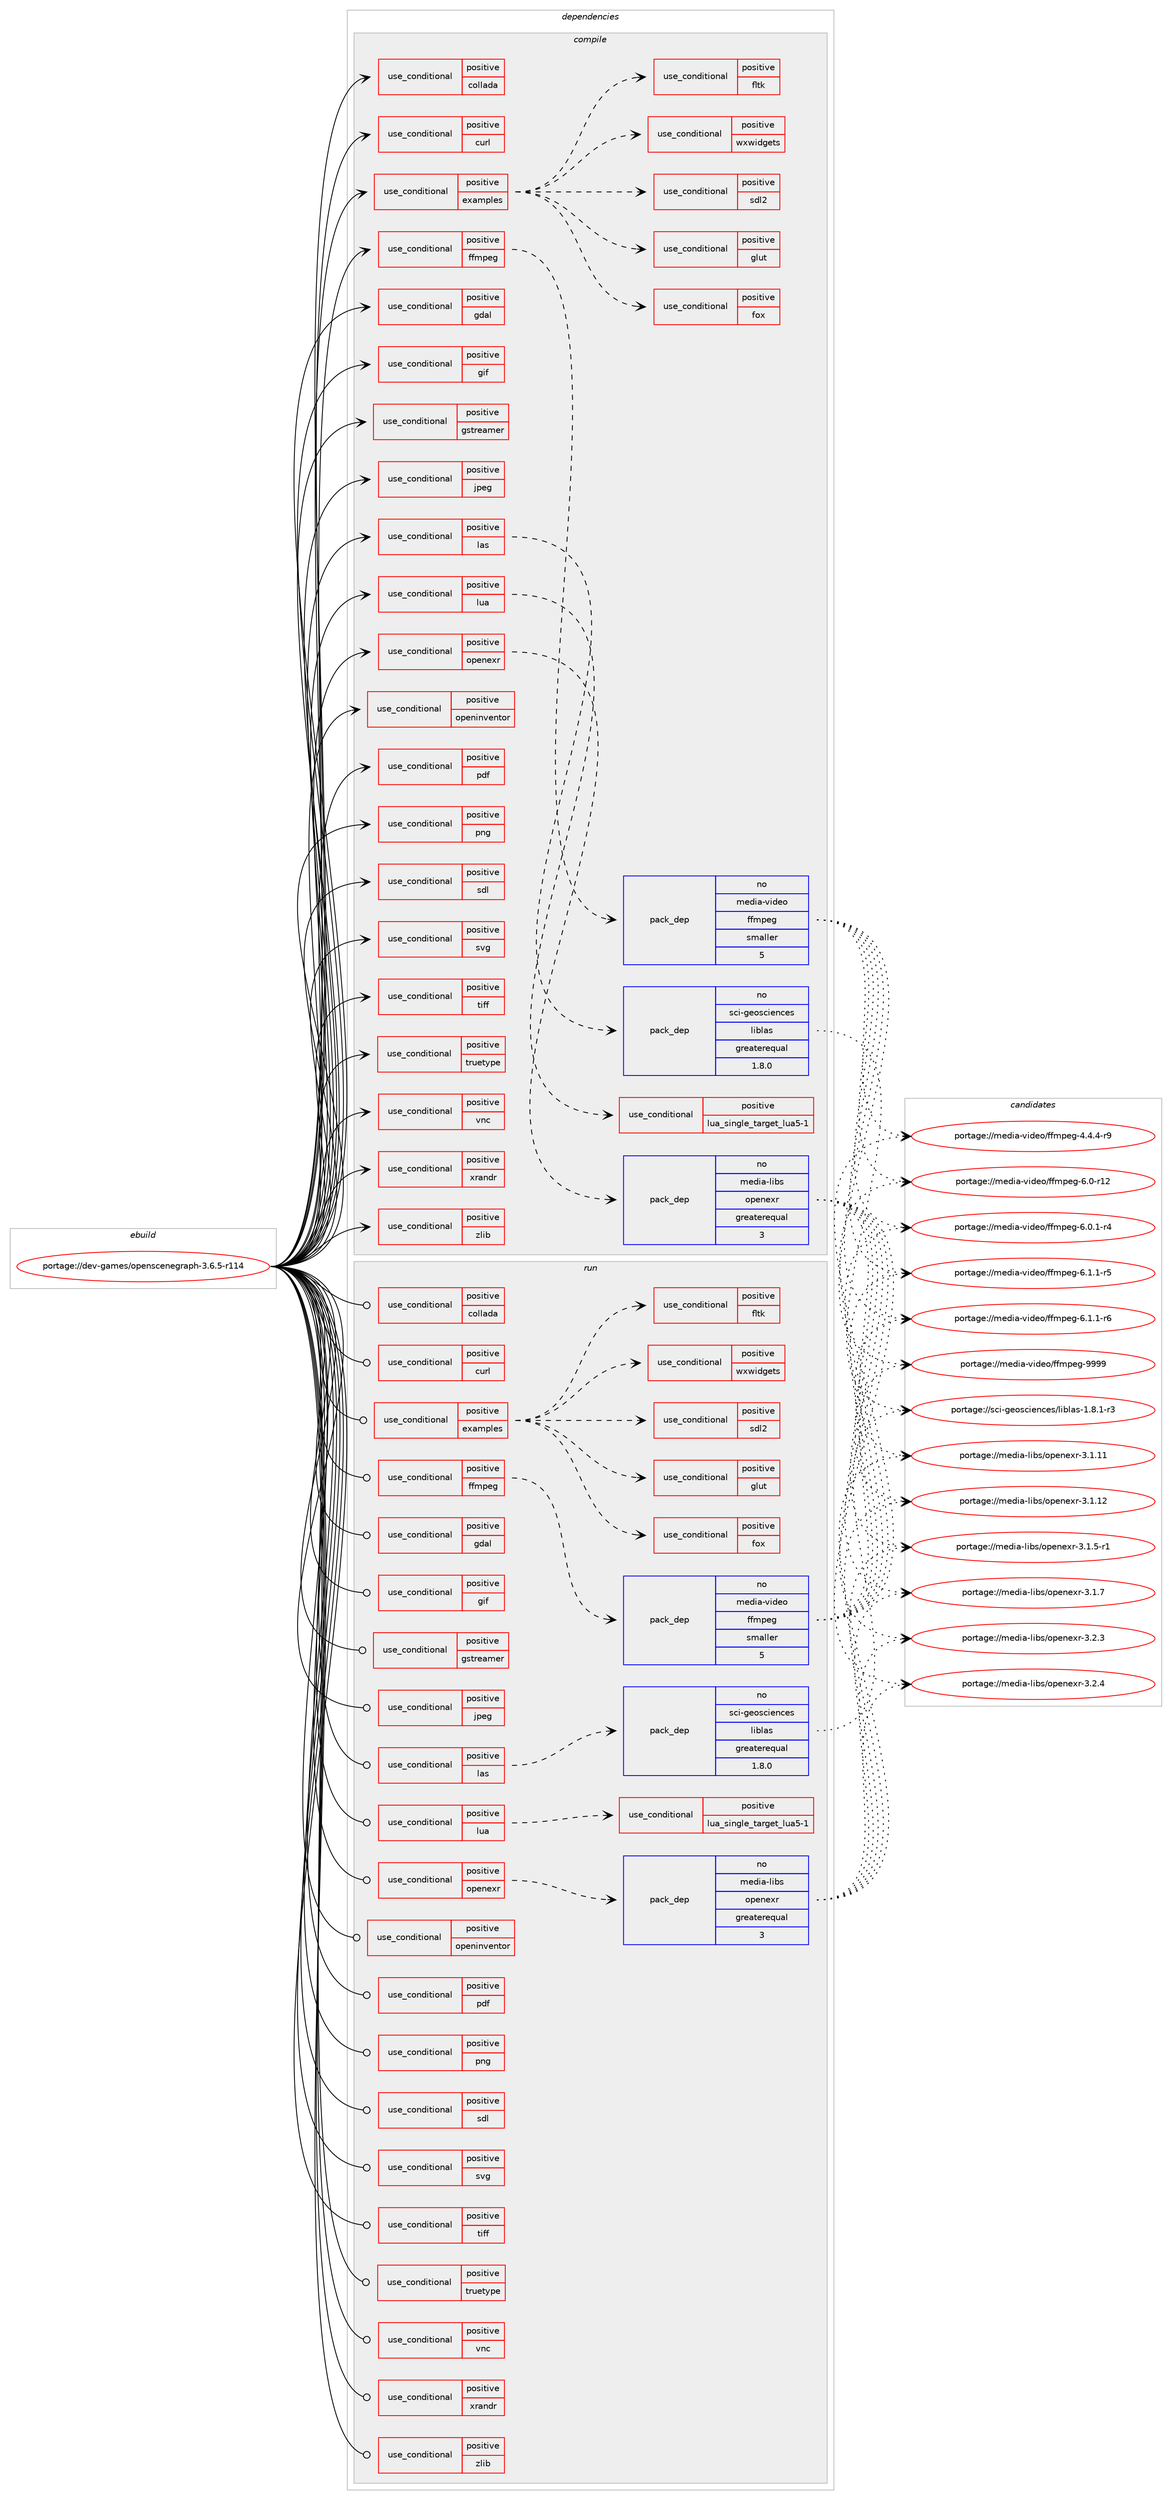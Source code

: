 digraph prolog {

# *************
# Graph options
# *************

newrank=true;
concentrate=true;
compound=true;
graph [rankdir=LR,fontname=Helvetica,fontsize=10,ranksep=1.5];#, ranksep=2.5, nodesep=0.2];
edge  [arrowhead=vee];
node  [fontname=Helvetica,fontsize=10];

# **********
# The ebuild
# **********

subgraph cluster_leftcol {
color=gray;
rank=same;
label=<<i>ebuild</i>>;
id [label="portage://dev-games/openscenegraph-3.6.5-r114", color=red, width=4, href="../dev-games/openscenegraph-3.6.5-r114.svg"];
}

# ****************
# The dependencies
# ****************

subgraph cluster_midcol {
color=gray;
label=<<i>dependencies</i>>;
subgraph cluster_compile {
fillcolor="#eeeeee";
style=filled;
label=<<i>compile</i>>;
subgraph cond19191 {
dependency33877 [label=<<TABLE BORDER="0" CELLBORDER="1" CELLSPACING="0" CELLPADDING="4"><TR><TD ROWSPAN="3" CELLPADDING="10">use_conditional</TD></TR><TR><TD>positive</TD></TR><TR><TD>collada</TD></TR></TABLE>>, shape=none, color=red];
# *** BEGIN UNKNOWN DEPENDENCY TYPE (TODO) ***
# dependency33877 -> package_dependency(portage://dev-games/openscenegraph-3.6.5-r114,install,no,dev-libs,collada-dom,none,[,,],any_same_slot,[])
# *** END UNKNOWN DEPENDENCY TYPE (TODO) ***

}
id:e -> dependency33877:w [weight=20,style="solid",arrowhead="vee"];
subgraph cond19192 {
dependency33878 [label=<<TABLE BORDER="0" CELLBORDER="1" CELLSPACING="0" CELLPADDING="4"><TR><TD ROWSPAN="3" CELLPADDING="10">use_conditional</TD></TR><TR><TD>positive</TD></TR><TR><TD>curl</TD></TR></TABLE>>, shape=none, color=red];
# *** BEGIN UNKNOWN DEPENDENCY TYPE (TODO) ***
# dependency33878 -> package_dependency(portage://dev-games/openscenegraph-3.6.5-r114,install,no,net-misc,curl,none,[,,],[],[])
# *** END UNKNOWN DEPENDENCY TYPE (TODO) ***

}
id:e -> dependency33878:w [weight=20,style="solid",arrowhead="vee"];
subgraph cond19193 {
dependency33879 [label=<<TABLE BORDER="0" CELLBORDER="1" CELLSPACING="0" CELLPADDING="4"><TR><TD ROWSPAN="3" CELLPADDING="10">use_conditional</TD></TR><TR><TD>positive</TD></TR><TR><TD>examples</TD></TR></TABLE>>, shape=none, color=red];
subgraph cond19194 {
dependency33880 [label=<<TABLE BORDER="0" CELLBORDER="1" CELLSPACING="0" CELLPADDING="4"><TR><TD ROWSPAN="3" CELLPADDING="10">use_conditional</TD></TR><TR><TD>positive</TD></TR><TR><TD>fltk</TD></TR></TABLE>>, shape=none, color=red];
# *** BEGIN UNKNOWN DEPENDENCY TYPE (TODO) ***
# dependency33880 -> package_dependency(portage://dev-games/openscenegraph-3.6.5-r114,install,no,x11-libs,fltk,none,[,,],[slot(1)],[use(enable(opengl),none)])
# *** END UNKNOWN DEPENDENCY TYPE (TODO) ***

}
dependency33879:e -> dependency33880:w [weight=20,style="dashed",arrowhead="vee"];
subgraph cond19195 {
dependency33881 [label=<<TABLE BORDER="0" CELLBORDER="1" CELLSPACING="0" CELLPADDING="4"><TR><TD ROWSPAN="3" CELLPADDING="10">use_conditional</TD></TR><TR><TD>positive</TD></TR><TR><TD>fox</TD></TR></TABLE>>, shape=none, color=red];
# *** BEGIN UNKNOWN DEPENDENCY TYPE (TODO) ***
# dependency33881 -> package_dependency(portage://dev-games/openscenegraph-3.6.5-r114,install,no,x11-libs,fox,none,[,,],[slot(1.6)],[use(enable(opengl),none)])
# *** END UNKNOWN DEPENDENCY TYPE (TODO) ***

}
dependency33879:e -> dependency33881:w [weight=20,style="dashed",arrowhead="vee"];
subgraph cond19196 {
dependency33882 [label=<<TABLE BORDER="0" CELLBORDER="1" CELLSPACING="0" CELLPADDING="4"><TR><TD ROWSPAN="3" CELLPADDING="10">use_conditional</TD></TR><TR><TD>positive</TD></TR><TR><TD>glut</TD></TR></TABLE>>, shape=none, color=red];
# *** BEGIN UNKNOWN DEPENDENCY TYPE (TODO) ***
# dependency33882 -> package_dependency(portage://dev-games/openscenegraph-3.6.5-r114,install,no,media-libs,freeglut,none,[,,],[],[])
# *** END UNKNOWN DEPENDENCY TYPE (TODO) ***

}
dependency33879:e -> dependency33882:w [weight=20,style="dashed",arrowhead="vee"];
subgraph cond19197 {
dependency33883 [label=<<TABLE BORDER="0" CELLBORDER="1" CELLSPACING="0" CELLPADDING="4"><TR><TD ROWSPAN="3" CELLPADDING="10">use_conditional</TD></TR><TR><TD>positive</TD></TR><TR><TD>sdl2</TD></TR></TABLE>>, shape=none, color=red];
# *** BEGIN UNKNOWN DEPENDENCY TYPE (TODO) ***
# dependency33883 -> package_dependency(portage://dev-games/openscenegraph-3.6.5-r114,install,no,media-libs,libsdl2,none,[,,],[],[])
# *** END UNKNOWN DEPENDENCY TYPE (TODO) ***

}
dependency33879:e -> dependency33883:w [weight=20,style="dashed",arrowhead="vee"];
subgraph cond19198 {
dependency33884 [label=<<TABLE BORDER="0" CELLBORDER="1" CELLSPACING="0" CELLPADDING="4"><TR><TD ROWSPAN="3" CELLPADDING="10">use_conditional</TD></TR><TR><TD>positive</TD></TR><TR><TD>wxwidgets</TD></TR></TABLE>>, shape=none, color=red];
# *** BEGIN UNKNOWN DEPENDENCY TYPE (TODO) ***
# dependency33884 -> package_dependency(portage://dev-games/openscenegraph-3.6.5-r114,install,no,x11-libs,wxGTK,none,[,,],[slot(3.0-gtk3)],[use(enable(opengl),none),use(enable(X),none)])
# *** END UNKNOWN DEPENDENCY TYPE (TODO) ***

}
dependency33879:e -> dependency33884:w [weight=20,style="dashed",arrowhead="vee"];
}
id:e -> dependency33879:w [weight=20,style="solid",arrowhead="vee"];
subgraph cond19199 {
dependency33885 [label=<<TABLE BORDER="0" CELLBORDER="1" CELLSPACING="0" CELLPADDING="4"><TR><TD ROWSPAN="3" CELLPADDING="10">use_conditional</TD></TR><TR><TD>positive</TD></TR><TR><TD>ffmpeg</TD></TR></TABLE>>, shape=none, color=red];
subgraph pack13763 {
dependency33886 [label=<<TABLE BORDER="0" CELLBORDER="1" CELLSPACING="0" CELLPADDING="4" WIDTH="220"><TR><TD ROWSPAN="6" CELLPADDING="30">pack_dep</TD></TR><TR><TD WIDTH="110">no</TD></TR><TR><TD>media-video</TD></TR><TR><TD>ffmpeg</TD></TR><TR><TD>smaller</TD></TR><TR><TD>5</TD></TR></TABLE>>, shape=none, color=blue];
}
dependency33885:e -> dependency33886:w [weight=20,style="dashed",arrowhead="vee"];
}
id:e -> dependency33885:w [weight=20,style="solid",arrowhead="vee"];
subgraph cond19200 {
dependency33887 [label=<<TABLE BORDER="0" CELLBORDER="1" CELLSPACING="0" CELLPADDING="4"><TR><TD ROWSPAN="3" CELLPADDING="10">use_conditional</TD></TR><TR><TD>positive</TD></TR><TR><TD>gdal</TD></TR></TABLE>>, shape=none, color=red];
# *** BEGIN UNKNOWN DEPENDENCY TYPE (TODO) ***
# dependency33887 -> package_dependency(portage://dev-games/openscenegraph-3.6.5-r114,install,no,sci-libs,gdal,none,[,,],any_same_slot,[])
# *** END UNKNOWN DEPENDENCY TYPE (TODO) ***

}
id:e -> dependency33887:w [weight=20,style="solid",arrowhead="vee"];
subgraph cond19201 {
dependency33888 [label=<<TABLE BORDER="0" CELLBORDER="1" CELLSPACING="0" CELLPADDING="4"><TR><TD ROWSPAN="3" CELLPADDING="10">use_conditional</TD></TR><TR><TD>positive</TD></TR><TR><TD>gif</TD></TR></TABLE>>, shape=none, color=red];
# *** BEGIN UNKNOWN DEPENDENCY TYPE (TODO) ***
# dependency33888 -> package_dependency(portage://dev-games/openscenegraph-3.6.5-r114,install,no,media-libs,giflib,none,[,,],any_same_slot,[])
# *** END UNKNOWN DEPENDENCY TYPE (TODO) ***

}
id:e -> dependency33888:w [weight=20,style="solid",arrowhead="vee"];
subgraph cond19202 {
dependency33889 [label=<<TABLE BORDER="0" CELLBORDER="1" CELLSPACING="0" CELLPADDING="4"><TR><TD ROWSPAN="3" CELLPADDING="10">use_conditional</TD></TR><TR><TD>positive</TD></TR><TR><TD>gstreamer</TD></TR></TABLE>>, shape=none, color=red];
# *** BEGIN UNKNOWN DEPENDENCY TYPE (TODO) ***
# dependency33889 -> package_dependency(portage://dev-games/openscenegraph-3.6.5-r114,install,no,media-libs,gstreamer,none,[,,],[slot(1.0)],[])
# *** END UNKNOWN DEPENDENCY TYPE (TODO) ***

# *** BEGIN UNKNOWN DEPENDENCY TYPE (TODO) ***
# dependency33889 -> package_dependency(portage://dev-games/openscenegraph-3.6.5-r114,install,no,media-libs,gst-plugins-base,none,[,,],[slot(1.0)],[])
# *** END UNKNOWN DEPENDENCY TYPE (TODO) ***

}
id:e -> dependency33889:w [weight=20,style="solid",arrowhead="vee"];
subgraph cond19203 {
dependency33890 [label=<<TABLE BORDER="0" CELLBORDER="1" CELLSPACING="0" CELLPADDING="4"><TR><TD ROWSPAN="3" CELLPADDING="10">use_conditional</TD></TR><TR><TD>positive</TD></TR><TR><TD>jpeg</TD></TR></TABLE>>, shape=none, color=red];
# *** BEGIN UNKNOWN DEPENDENCY TYPE (TODO) ***
# dependency33890 -> package_dependency(portage://dev-games/openscenegraph-3.6.5-r114,install,no,media-libs,libjpeg-turbo,none,[,,],any_same_slot,[])
# *** END UNKNOWN DEPENDENCY TYPE (TODO) ***

}
id:e -> dependency33890:w [weight=20,style="solid",arrowhead="vee"];
subgraph cond19204 {
dependency33891 [label=<<TABLE BORDER="0" CELLBORDER="1" CELLSPACING="0" CELLPADDING="4"><TR><TD ROWSPAN="3" CELLPADDING="10">use_conditional</TD></TR><TR><TD>positive</TD></TR><TR><TD>las</TD></TR></TABLE>>, shape=none, color=red];
subgraph pack13764 {
dependency33892 [label=<<TABLE BORDER="0" CELLBORDER="1" CELLSPACING="0" CELLPADDING="4" WIDTH="220"><TR><TD ROWSPAN="6" CELLPADDING="30">pack_dep</TD></TR><TR><TD WIDTH="110">no</TD></TR><TR><TD>sci-geosciences</TD></TR><TR><TD>liblas</TD></TR><TR><TD>greaterequal</TD></TR><TR><TD>1.8.0</TD></TR></TABLE>>, shape=none, color=blue];
}
dependency33891:e -> dependency33892:w [weight=20,style="dashed",arrowhead="vee"];
}
id:e -> dependency33891:w [weight=20,style="solid",arrowhead="vee"];
subgraph cond19205 {
dependency33893 [label=<<TABLE BORDER="0" CELLBORDER="1" CELLSPACING="0" CELLPADDING="4"><TR><TD ROWSPAN="3" CELLPADDING="10">use_conditional</TD></TR><TR><TD>positive</TD></TR><TR><TD>lua</TD></TR></TABLE>>, shape=none, color=red];
subgraph cond19206 {
dependency33894 [label=<<TABLE BORDER="0" CELLBORDER="1" CELLSPACING="0" CELLPADDING="4"><TR><TD ROWSPAN="3" CELLPADDING="10">use_conditional</TD></TR><TR><TD>positive</TD></TR><TR><TD>lua_single_target_lua5-1</TD></TR></TABLE>>, shape=none, color=red];
# *** BEGIN UNKNOWN DEPENDENCY TYPE (TODO) ***
# dependency33894 -> package_dependency(portage://dev-games/openscenegraph-3.6.5-r114,install,no,dev-lang,lua,none,[,,],[slot(5.1)],[])
# *** END UNKNOWN DEPENDENCY TYPE (TODO) ***

}
dependency33893:e -> dependency33894:w [weight=20,style="dashed",arrowhead="vee"];
}
id:e -> dependency33893:w [weight=20,style="solid",arrowhead="vee"];
subgraph cond19207 {
dependency33895 [label=<<TABLE BORDER="0" CELLBORDER="1" CELLSPACING="0" CELLPADDING="4"><TR><TD ROWSPAN="3" CELLPADDING="10">use_conditional</TD></TR><TR><TD>positive</TD></TR><TR><TD>openexr</TD></TR></TABLE>>, shape=none, color=red];
# *** BEGIN UNKNOWN DEPENDENCY TYPE (TODO) ***
# dependency33895 -> package_dependency(portage://dev-games/openscenegraph-3.6.5-r114,install,no,dev-libs,imath,none,[,,],any_same_slot,[])
# *** END UNKNOWN DEPENDENCY TYPE (TODO) ***

subgraph pack13765 {
dependency33896 [label=<<TABLE BORDER="0" CELLBORDER="1" CELLSPACING="0" CELLPADDING="4" WIDTH="220"><TR><TD ROWSPAN="6" CELLPADDING="30">pack_dep</TD></TR><TR><TD WIDTH="110">no</TD></TR><TR><TD>media-libs</TD></TR><TR><TD>openexr</TD></TR><TR><TD>greaterequal</TD></TR><TR><TD>3</TD></TR></TABLE>>, shape=none, color=blue];
}
dependency33895:e -> dependency33896:w [weight=20,style="dashed",arrowhead="vee"];
}
id:e -> dependency33895:w [weight=20,style="solid",arrowhead="vee"];
subgraph cond19208 {
dependency33897 [label=<<TABLE BORDER="0" CELLBORDER="1" CELLSPACING="0" CELLPADDING="4"><TR><TD ROWSPAN="3" CELLPADDING="10">use_conditional</TD></TR><TR><TD>positive</TD></TR><TR><TD>openinventor</TD></TR></TABLE>>, shape=none, color=red];
# *** BEGIN UNKNOWN DEPENDENCY TYPE (TODO) ***
# dependency33897 -> package_dependency(portage://dev-games/openscenegraph-3.6.5-r114,install,no,media-libs,coin,none,[,,],[],[])
# *** END UNKNOWN DEPENDENCY TYPE (TODO) ***

}
id:e -> dependency33897:w [weight=20,style="solid",arrowhead="vee"];
subgraph cond19209 {
dependency33898 [label=<<TABLE BORDER="0" CELLBORDER="1" CELLSPACING="0" CELLPADDING="4"><TR><TD ROWSPAN="3" CELLPADDING="10">use_conditional</TD></TR><TR><TD>positive</TD></TR><TR><TD>pdf</TD></TR></TABLE>>, shape=none, color=red];
# *** BEGIN UNKNOWN DEPENDENCY TYPE (TODO) ***
# dependency33898 -> package_dependency(portage://dev-games/openscenegraph-3.6.5-r114,install,no,app-text,poppler,none,[,,],[],[use(enable(cairo),none)])
# *** END UNKNOWN DEPENDENCY TYPE (TODO) ***

}
id:e -> dependency33898:w [weight=20,style="solid",arrowhead="vee"];
subgraph cond19210 {
dependency33899 [label=<<TABLE BORDER="0" CELLBORDER="1" CELLSPACING="0" CELLPADDING="4"><TR><TD ROWSPAN="3" CELLPADDING="10">use_conditional</TD></TR><TR><TD>positive</TD></TR><TR><TD>png</TD></TR></TABLE>>, shape=none, color=red];
# *** BEGIN UNKNOWN DEPENDENCY TYPE (TODO) ***
# dependency33899 -> package_dependency(portage://dev-games/openscenegraph-3.6.5-r114,install,no,media-libs,libpng,none,[,,],[slot(0),equal],[])
# *** END UNKNOWN DEPENDENCY TYPE (TODO) ***

}
id:e -> dependency33899:w [weight=20,style="solid",arrowhead="vee"];
subgraph cond19211 {
dependency33900 [label=<<TABLE BORDER="0" CELLBORDER="1" CELLSPACING="0" CELLPADDING="4"><TR><TD ROWSPAN="3" CELLPADDING="10">use_conditional</TD></TR><TR><TD>positive</TD></TR><TR><TD>sdl</TD></TR></TABLE>>, shape=none, color=red];
# *** BEGIN UNKNOWN DEPENDENCY TYPE (TODO) ***
# dependency33900 -> package_dependency(portage://dev-games/openscenegraph-3.6.5-r114,install,no,media-libs,libsdl,none,[,,],[],[])
# *** END UNKNOWN DEPENDENCY TYPE (TODO) ***

}
id:e -> dependency33900:w [weight=20,style="solid",arrowhead="vee"];
subgraph cond19212 {
dependency33901 [label=<<TABLE BORDER="0" CELLBORDER="1" CELLSPACING="0" CELLPADDING="4"><TR><TD ROWSPAN="3" CELLPADDING="10">use_conditional</TD></TR><TR><TD>positive</TD></TR><TR><TD>svg</TD></TR></TABLE>>, shape=none, color=red];
# *** BEGIN UNKNOWN DEPENDENCY TYPE (TODO) ***
# dependency33901 -> package_dependency(portage://dev-games/openscenegraph-3.6.5-r114,install,no,gnome-base,librsvg,none,[,,],[],[])
# *** END UNKNOWN DEPENDENCY TYPE (TODO) ***

# *** BEGIN UNKNOWN DEPENDENCY TYPE (TODO) ***
# dependency33901 -> package_dependency(portage://dev-games/openscenegraph-3.6.5-r114,install,no,x11-libs,cairo,none,[,,],[],[])
# *** END UNKNOWN DEPENDENCY TYPE (TODO) ***

}
id:e -> dependency33901:w [weight=20,style="solid",arrowhead="vee"];
subgraph cond19213 {
dependency33902 [label=<<TABLE BORDER="0" CELLBORDER="1" CELLSPACING="0" CELLPADDING="4"><TR><TD ROWSPAN="3" CELLPADDING="10">use_conditional</TD></TR><TR><TD>positive</TD></TR><TR><TD>tiff</TD></TR></TABLE>>, shape=none, color=red];
# *** BEGIN UNKNOWN DEPENDENCY TYPE (TODO) ***
# dependency33902 -> package_dependency(portage://dev-games/openscenegraph-3.6.5-r114,install,no,media-libs,tiff,none,[,,],any_same_slot,[])
# *** END UNKNOWN DEPENDENCY TYPE (TODO) ***

}
id:e -> dependency33902:w [weight=20,style="solid",arrowhead="vee"];
subgraph cond19214 {
dependency33903 [label=<<TABLE BORDER="0" CELLBORDER="1" CELLSPACING="0" CELLPADDING="4"><TR><TD ROWSPAN="3" CELLPADDING="10">use_conditional</TD></TR><TR><TD>positive</TD></TR><TR><TD>truetype</TD></TR></TABLE>>, shape=none, color=red];
# *** BEGIN UNKNOWN DEPENDENCY TYPE (TODO) ***
# dependency33903 -> package_dependency(portage://dev-games/openscenegraph-3.6.5-r114,install,no,media-libs,freetype,none,[,,],[slot(2)],[])
# *** END UNKNOWN DEPENDENCY TYPE (TODO) ***

}
id:e -> dependency33903:w [weight=20,style="solid",arrowhead="vee"];
subgraph cond19215 {
dependency33904 [label=<<TABLE BORDER="0" CELLBORDER="1" CELLSPACING="0" CELLPADDING="4"><TR><TD ROWSPAN="3" CELLPADDING="10">use_conditional</TD></TR><TR><TD>positive</TD></TR><TR><TD>vnc</TD></TR></TABLE>>, shape=none, color=red];
# *** BEGIN UNKNOWN DEPENDENCY TYPE (TODO) ***
# dependency33904 -> package_dependency(portage://dev-games/openscenegraph-3.6.5-r114,install,no,net-libs,libvncserver,none,[,,],[],[])
# *** END UNKNOWN DEPENDENCY TYPE (TODO) ***

}
id:e -> dependency33904:w [weight=20,style="solid",arrowhead="vee"];
subgraph cond19216 {
dependency33905 [label=<<TABLE BORDER="0" CELLBORDER="1" CELLSPACING="0" CELLPADDING="4"><TR><TD ROWSPAN="3" CELLPADDING="10">use_conditional</TD></TR><TR><TD>positive</TD></TR><TR><TD>xrandr</TD></TR></TABLE>>, shape=none, color=red];
# *** BEGIN UNKNOWN DEPENDENCY TYPE (TODO) ***
# dependency33905 -> package_dependency(portage://dev-games/openscenegraph-3.6.5-r114,install,no,x11-libs,libXrandr,none,[,,],[],[])
# *** END UNKNOWN DEPENDENCY TYPE (TODO) ***

}
id:e -> dependency33905:w [weight=20,style="solid",arrowhead="vee"];
subgraph cond19217 {
dependency33906 [label=<<TABLE BORDER="0" CELLBORDER="1" CELLSPACING="0" CELLPADDING="4"><TR><TD ROWSPAN="3" CELLPADDING="10">use_conditional</TD></TR><TR><TD>positive</TD></TR><TR><TD>zlib</TD></TR></TABLE>>, shape=none, color=red];
# *** BEGIN UNKNOWN DEPENDENCY TYPE (TODO) ***
# dependency33906 -> package_dependency(portage://dev-games/openscenegraph-3.6.5-r114,install,no,sys-libs,zlib,none,[,,],[],[])
# *** END UNKNOWN DEPENDENCY TYPE (TODO) ***

}
id:e -> dependency33906:w [weight=20,style="solid",arrowhead="vee"];
# *** BEGIN UNKNOWN DEPENDENCY TYPE (TODO) ***
# id -> package_dependency(portage://dev-games/openscenegraph-3.6.5-r114,install,no,dev-libs,boost,none,[,,],[],[])
# *** END UNKNOWN DEPENDENCY TYPE (TODO) ***

# *** BEGIN UNKNOWN DEPENDENCY TYPE (TODO) ***
# id -> package_dependency(portage://dev-games/openscenegraph-3.6.5-r114,install,no,media-libs,mesa,none,[,,],[],[use(optenable(egl),positive)])
# *** END UNKNOWN DEPENDENCY TYPE (TODO) ***

# *** BEGIN UNKNOWN DEPENDENCY TYPE (TODO) ***
# id -> package_dependency(portage://dev-games/openscenegraph-3.6.5-r114,install,no,virtual,glu,none,[,,],[],[])
# *** END UNKNOWN DEPENDENCY TYPE (TODO) ***

# *** BEGIN UNKNOWN DEPENDENCY TYPE (TODO) ***
# id -> package_dependency(portage://dev-games/openscenegraph-3.6.5-r114,install,no,virtual,opengl,none,[,,],[],[])
# *** END UNKNOWN DEPENDENCY TYPE (TODO) ***

# *** BEGIN UNKNOWN DEPENDENCY TYPE (TODO) ***
# id -> package_dependency(portage://dev-games/openscenegraph-3.6.5-r114,install,no,x11-base,xorg-proto,none,[,,],[],[])
# *** END UNKNOWN DEPENDENCY TYPE (TODO) ***

# *** BEGIN UNKNOWN DEPENDENCY TYPE (TODO) ***
# id -> package_dependency(portage://dev-games/openscenegraph-3.6.5-r114,install,no,x11-libs,libSM,none,[,,],[],[])
# *** END UNKNOWN DEPENDENCY TYPE (TODO) ***

# *** BEGIN UNKNOWN DEPENDENCY TYPE (TODO) ***
# id -> package_dependency(portage://dev-games/openscenegraph-3.6.5-r114,install,no,x11-libs,libXext,none,[,,],[],[])
# *** END UNKNOWN DEPENDENCY TYPE (TODO) ***

}
subgraph cluster_compileandrun {
fillcolor="#eeeeee";
style=filled;
label=<<i>compile and run</i>>;
}
subgraph cluster_run {
fillcolor="#eeeeee";
style=filled;
label=<<i>run</i>>;
subgraph cond19218 {
dependency33907 [label=<<TABLE BORDER="0" CELLBORDER="1" CELLSPACING="0" CELLPADDING="4"><TR><TD ROWSPAN="3" CELLPADDING="10">use_conditional</TD></TR><TR><TD>positive</TD></TR><TR><TD>collada</TD></TR></TABLE>>, shape=none, color=red];
# *** BEGIN UNKNOWN DEPENDENCY TYPE (TODO) ***
# dependency33907 -> package_dependency(portage://dev-games/openscenegraph-3.6.5-r114,run,no,dev-libs,collada-dom,none,[,,],any_same_slot,[])
# *** END UNKNOWN DEPENDENCY TYPE (TODO) ***

}
id:e -> dependency33907:w [weight=20,style="solid",arrowhead="odot"];
subgraph cond19219 {
dependency33908 [label=<<TABLE BORDER="0" CELLBORDER="1" CELLSPACING="0" CELLPADDING="4"><TR><TD ROWSPAN="3" CELLPADDING="10">use_conditional</TD></TR><TR><TD>positive</TD></TR><TR><TD>curl</TD></TR></TABLE>>, shape=none, color=red];
# *** BEGIN UNKNOWN DEPENDENCY TYPE (TODO) ***
# dependency33908 -> package_dependency(portage://dev-games/openscenegraph-3.6.5-r114,run,no,net-misc,curl,none,[,,],[],[])
# *** END UNKNOWN DEPENDENCY TYPE (TODO) ***

}
id:e -> dependency33908:w [weight=20,style="solid",arrowhead="odot"];
subgraph cond19220 {
dependency33909 [label=<<TABLE BORDER="0" CELLBORDER="1" CELLSPACING="0" CELLPADDING="4"><TR><TD ROWSPAN="3" CELLPADDING="10">use_conditional</TD></TR><TR><TD>positive</TD></TR><TR><TD>examples</TD></TR></TABLE>>, shape=none, color=red];
subgraph cond19221 {
dependency33910 [label=<<TABLE BORDER="0" CELLBORDER="1" CELLSPACING="0" CELLPADDING="4"><TR><TD ROWSPAN="3" CELLPADDING="10">use_conditional</TD></TR><TR><TD>positive</TD></TR><TR><TD>fltk</TD></TR></TABLE>>, shape=none, color=red];
# *** BEGIN UNKNOWN DEPENDENCY TYPE (TODO) ***
# dependency33910 -> package_dependency(portage://dev-games/openscenegraph-3.6.5-r114,run,no,x11-libs,fltk,none,[,,],[slot(1)],[use(enable(opengl),none)])
# *** END UNKNOWN DEPENDENCY TYPE (TODO) ***

}
dependency33909:e -> dependency33910:w [weight=20,style="dashed",arrowhead="vee"];
subgraph cond19222 {
dependency33911 [label=<<TABLE BORDER="0" CELLBORDER="1" CELLSPACING="0" CELLPADDING="4"><TR><TD ROWSPAN="3" CELLPADDING="10">use_conditional</TD></TR><TR><TD>positive</TD></TR><TR><TD>fox</TD></TR></TABLE>>, shape=none, color=red];
# *** BEGIN UNKNOWN DEPENDENCY TYPE (TODO) ***
# dependency33911 -> package_dependency(portage://dev-games/openscenegraph-3.6.5-r114,run,no,x11-libs,fox,none,[,,],[slot(1.6)],[use(enable(opengl),none)])
# *** END UNKNOWN DEPENDENCY TYPE (TODO) ***

}
dependency33909:e -> dependency33911:w [weight=20,style="dashed",arrowhead="vee"];
subgraph cond19223 {
dependency33912 [label=<<TABLE BORDER="0" CELLBORDER="1" CELLSPACING="0" CELLPADDING="4"><TR><TD ROWSPAN="3" CELLPADDING="10">use_conditional</TD></TR><TR><TD>positive</TD></TR><TR><TD>glut</TD></TR></TABLE>>, shape=none, color=red];
# *** BEGIN UNKNOWN DEPENDENCY TYPE (TODO) ***
# dependency33912 -> package_dependency(portage://dev-games/openscenegraph-3.6.5-r114,run,no,media-libs,freeglut,none,[,,],[],[])
# *** END UNKNOWN DEPENDENCY TYPE (TODO) ***

}
dependency33909:e -> dependency33912:w [weight=20,style="dashed",arrowhead="vee"];
subgraph cond19224 {
dependency33913 [label=<<TABLE BORDER="0" CELLBORDER="1" CELLSPACING="0" CELLPADDING="4"><TR><TD ROWSPAN="3" CELLPADDING="10">use_conditional</TD></TR><TR><TD>positive</TD></TR><TR><TD>sdl2</TD></TR></TABLE>>, shape=none, color=red];
# *** BEGIN UNKNOWN DEPENDENCY TYPE (TODO) ***
# dependency33913 -> package_dependency(portage://dev-games/openscenegraph-3.6.5-r114,run,no,media-libs,libsdl2,none,[,,],[],[])
# *** END UNKNOWN DEPENDENCY TYPE (TODO) ***

}
dependency33909:e -> dependency33913:w [weight=20,style="dashed",arrowhead="vee"];
subgraph cond19225 {
dependency33914 [label=<<TABLE BORDER="0" CELLBORDER="1" CELLSPACING="0" CELLPADDING="4"><TR><TD ROWSPAN="3" CELLPADDING="10">use_conditional</TD></TR><TR><TD>positive</TD></TR><TR><TD>wxwidgets</TD></TR></TABLE>>, shape=none, color=red];
# *** BEGIN UNKNOWN DEPENDENCY TYPE (TODO) ***
# dependency33914 -> package_dependency(portage://dev-games/openscenegraph-3.6.5-r114,run,no,x11-libs,wxGTK,none,[,,],[slot(3.0-gtk3)],[use(enable(opengl),none),use(enable(X),none)])
# *** END UNKNOWN DEPENDENCY TYPE (TODO) ***

}
dependency33909:e -> dependency33914:w [weight=20,style="dashed",arrowhead="vee"];
}
id:e -> dependency33909:w [weight=20,style="solid",arrowhead="odot"];
subgraph cond19226 {
dependency33915 [label=<<TABLE BORDER="0" CELLBORDER="1" CELLSPACING="0" CELLPADDING="4"><TR><TD ROWSPAN="3" CELLPADDING="10">use_conditional</TD></TR><TR><TD>positive</TD></TR><TR><TD>ffmpeg</TD></TR></TABLE>>, shape=none, color=red];
subgraph pack13766 {
dependency33916 [label=<<TABLE BORDER="0" CELLBORDER="1" CELLSPACING="0" CELLPADDING="4" WIDTH="220"><TR><TD ROWSPAN="6" CELLPADDING="30">pack_dep</TD></TR><TR><TD WIDTH="110">no</TD></TR><TR><TD>media-video</TD></TR><TR><TD>ffmpeg</TD></TR><TR><TD>smaller</TD></TR><TR><TD>5</TD></TR></TABLE>>, shape=none, color=blue];
}
dependency33915:e -> dependency33916:w [weight=20,style="dashed",arrowhead="vee"];
}
id:e -> dependency33915:w [weight=20,style="solid",arrowhead="odot"];
subgraph cond19227 {
dependency33917 [label=<<TABLE BORDER="0" CELLBORDER="1" CELLSPACING="0" CELLPADDING="4"><TR><TD ROWSPAN="3" CELLPADDING="10">use_conditional</TD></TR><TR><TD>positive</TD></TR><TR><TD>gdal</TD></TR></TABLE>>, shape=none, color=red];
# *** BEGIN UNKNOWN DEPENDENCY TYPE (TODO) ***
# dependency33917 -> package_dependency(portage://dev-games/openscenegraph-3.6.5-r114,run,no,sci-libs,gdal,none,[,,],any_same_slot,[])
# *** END UNKNOWN DEPENDENCY TYPE (TODO) ***

}
id:e -> dependency33917:w [weight=20,style="solid",arrowhead="odot"];
subgraph cond19228 {
dependency33918 [label=<<TABLE BORDER="0" CELLBORDER="1" CELLSPACING="0" CELLPADDING="4"><TR><TD ROWSPAN="3" CELLPADDING="10">use_conditional</TD></TR><TR><TD>positive</TD></TR><TR><TD>gif</TD></TR></TABLE>>, shape=none, color=red];
# *** BEGIN UNKNOWN DEPENDENCY TYPE (TODO) ***
# dependency33918 -> package_dependency(portage://dev-games/openscenegraph-3.6.5-r114,run,no,media-libs,giflib,none,[,,],any_same_slot,[])
# *** END UNKNOWN DEPENDENCY TYPE (TODO) ***

}
id:e -> dependency33918:w [weight=20,style="solid",arrowhead="odot"];
subgraph cond19229 {
dependency33919 [label=<<TABLE BORDER="0" CELLBORDER="1" CELLSPACING="0" CELLPADDING="4"><TR><TD ROWSPAN="3" CELLPADDING="10">use_conditional</TD></TR><TR><TD>positive</TD></TR><TR><TD>gstreamer</TD></TR></TABLE>>, shape=none, color=red];
# *** BEGIN UNKNOWN DEPENDENCY TYPE (TODO) ***
# dependency33919 -> package_dependency(portage://dev-games/openscenegraph-3.6.5-r114,run,no,media-libs,gstreamer,none,[,,],[slot(1.0)],[])
# *** END UNKNOWN DEPENDENCY TYPE (TODO) ***

# *** BEGIN UNKNOWN DEPENDENCY TYPE (TODO) ***
# dependency33919 -> package_dependency(portage://dev-games/openscenegraph-3.6.5-r114,run,no,media-libs,gst-plugins-base,none,[,,],[slot(1.0)],[])
# *** END UNKNOWN DEPENDENCY TYPE (TODO) ***

}
id:e -> dependency33919:w [weight=20,style="solid",arrowhead="odot"];
subgraph cond19230 {
dependency33920 [label=<<TABLE BORDER="0" CELLBORDER="1" CELLSPACING="0" CELLPADDING="4"><TR><TD ROWSPAN="3" CELLPADDING="10">use_conditional</TD></TR><TR><TD>positive</TD></TR><TR><TD>jpeg</TD></TR></TABLE>>, shape=none, color=red];
# *** BEGIN UNKNOWN DEPENDENCY TYPE (TODO) ***
# dependency33920 -> package_dependency(portage://dev-games/openscenegraph-3.6.5-r114,run,no,media-libs,libjpeg-turbo,none,[,,],any_same_slot,[])
# *** END UNKNOWN DEPENDENCY TYPE (TODO) ***

}
id:e -> dependency33920:w [weight=20,style="solid",arrowhead="odot"];
subgraph cond19231 {
dependency33921 [label=<<TABLE BORDER="0" CELLBORDER="1" CELLSPACING="0" CELLPADDING="4"><TR><TD ROWSPAN="3" CELLPADDING="10">use_conditional</TD></TR><TR><TD>positive</TD></TR><TR><TD>las</TD></TR></TABLE>>, shape=none, color=red];
subgraph pack13767 {
dependency33922 [label=<<TABLE BORDER="0" CELLBORDER="1" CELLSPACING="0" CELLPADDING="4" WIDTH="220"><TR><TD ROWSPAN="6" CELLPADDING="30">pack_dep</TD></TR><TR><TD WIDTH="110">no</TD></TR><TR><TD>sci-geosciences</TD></TR><TR><TD>liblas</TD></TR><TR><TD>greaterequal</TD></TR><TR><TD>1.8.0</TD></TR></TABLE>>, shape=none, color=blue];
}
dependency33921:e -> dependency33922:w [weight=20,style="dashed",arrowhead="vee"];
}
id:e -> dependency33921:w [weight=20,style="solid",arrowhead="odot"];
subgraph cond19232 {
dependency33923 [label=<<TABLE BORDER="0" CELLBORDER="1" CELLSPACING="0" CELLPADDING="4"><TR><TD ROWSPAN="3" CELLPADDING="10">use_conditional</TD></TR><TR><TD>positive</TD></TR><TR><TD>lua</TD></TR></TABLE>>, shape=none, color=red];
subgraph cond19233 {
dependency33924 [label=<<TABLE BORDER="0" CELLBORDER="1" CELLSPACING="0" CELLPADDING="4"><TR><TD ROWSPAN="3" CELLPADDING="10">use_conditional</TD></TR><TR><TD>positive</TD></TR><TR><TD>lua_single_target_lua5-1</TD></TR></TABLE>>, shape=none, color=red];
# *** BEGIN UNKNOWN DEPENDENCY TYPE (TODO) ***
# dependency33924 -> package_dependency(portage://dev-games/openscenegraph-3.6.5-r114,run,no,dev-lang,lua,none,[,,],[slot(5.1)],[])
# *** END UNKNOWN DEPENDENCY TYPE (TODO) ***

}
dependency33923:e -> dependency33924:w [weight=20,style="dashed",arrowhead="vee"];
}
id:e -> dependency33923:w [weight=20,style="solid",arrowhead="odot"];
subgraph cond19234 {
dependency33925 [label=<<TABLE BORDER="0" CELLBORDER="1" CELLSPACING="0" CELLPADDING="4"><TR><TD ROWSPAN="3" CELLPADDING="10">use_conditional</TD></TR><TR><TD>positive</TD></TR><TR><TD>openexr</TD></TR></TABLE>>, shape=none, color=red];
# *** BEGIN UNKNOWN DEPENDENCY TYPE (TODO) ***
# dependency33925 -> package_dependency(portage://dev-games/openscenegraph-3.6.5-r114,run,no,dev-libs,imath,none,[,,],any_same_slot,[])
# *** END UNKNOWN DEPENDENCY TYPE (TODO) ***

subgraph pack13768 {
dependency33926 [label=<<TABLE BORDER="0" CELLBORDER="1" CELLSPACING="0" CELLPADDING="4" WIDTH="220"><TR><TD ROWSPAN="6" CELLPADDING="30">pack_dep</TD></TR><TR><TD WIDTH="110">no</TD></TR><TR><TD>media-libs</TD></TR><TR><TD>openexr</TD></TR><TR><TD>greaterequal</TD></TR><TR><TD>3</TD></TR></TABLE>>, shape=none, color=blue];
}
dependency33925:e -> dependency33926:w [weight=20,style="dashed",arrowhead="vee"];
}
id:e -> dependency33925:w [weight=20,style="solid",arrowhead="odot"];
subgraph cond19235 {
dependency33927 [label=<<TABLE BORDER="0" CELLBORDER="1" CELLSPACING="0" CELLPADDING="4"><TR><TD ROWSPAN="3" CELLPADDING="10">use_conditional</TD></TR><TR><TD>positive</TD></TR><TR><TD>openinventor</TD></TR></TABLE>>, shape=none, color=red];
# *** BEGIN UNKNOWN DEPENDENCY TYPE (TODO) ***
# dependency33927 -> package_dependency(portage://dev-games/openscenegraph-3.6.5-r114,run,no,media-libs,coin,none,[,,],[],[])
# *** END UNKNOWN DEPENDENCY TYPE (TODO) ***

}
id:e -> dependency33927:w [weight=20,style="solid",arrowhead="odot"];
subgraph cond19236 {
dependency33928 [label=<<TABLE BORDER="0" CELLBORDER="1" CELLSPACING="0" CELLPADDING="4"><TR><TD ROWSPAN="3" CELLPADDING="10">use_conditional</TD></TR><TR><TD>positive</TD></TR><TR><TD>pdf</TD></TR></TABLE>>, shape=none, color=red];
# *** BEGIN UNKNOWN DEPENDENCY TYPE (TODO) ***
# dependency33928 -> package_dependency(portage://dev-games/openscenegraph-3.6.5-r114,run,no,app-text,poppler,none,[,,],[],[use(enable(cairo),none)])
# *** END UNKNOWN DEPENDENCY TYPE (TODO) ***

}
id:e -> dependency33928:w [weight=20,style="solid",arrowhead="odot"];
subgraph cond19237 {
dependency33929 [label=<<TABLE BORDER="0" CELLBORDER="1" CELLSPACING="0" CELLPADDING="4"><TR><TD ROWSPAN="3" CELLPADDING="10">use_conditional</TD></TR><TR><TD>positive</TD></TR><TR><TD>png</TD></TR></TABLE>>, shape=none, color=red];
# *** BEGIN UNKNOWN DEPENDENCY TYPE (TODO) ***
# dependency33929 -> package_dependency(portage://dev-games/openscenegraph-3.6.5-r114,run,no,media-libs,libpng,none,[,,],[slot(0),equal],[])
# *** END UNKNOWN DEPENDENCY TYPE (TODO) ***

}
id:e -> dependency33929:w [weight=20,style="solid",arrowhead="odot"];
subgraph cond19238 {
dependency33930 [label=<<TABLE BORDER="0" CELLBORDER="1" CELLSPACING="0" CELLPADDING="4"><TR><TD ROWSPAN="3" CELLPADDING="10">use_conditional</TD></TR><TR><TD>positive</TD></TR><TR><TD>sdl</TD></TR></TABLE>>, shape=none, color=red];
# *** BEGIN UNKNOWN DEPENDENCY TYPE (TODO) ***
# dependency33930 -> package_dependency(portage://dev-games/openscenegraph-3.6.5-r114,run,no,media-libs,libsdl,none,[,,],[],[])
# *** END UNKNOWN DEPENDENCY TYPE (TODO) ***

}
id:e -> dependency33930:w [weight=20,style="solid",arrowhead="odot"];
subgraph cond19239 {
dependency33931 [label=<<TABLE BORDER="0" CELLBORDER="1" CELLSPACING="0" CELLPADDING="4"><TR><TD ROWSPAN="3" CELLPADDING="10">use_conditional</TD></TR><TR><TD>positive</TD></TR><TR><TD>svg</TD></TR></TABLE>>, shape=none, color=red];
# *** BEGIN UNKNOWN DEPENDENCY TYPE (TODO) ***
# dependency33931 -> package_dependency(portage://dev-games/openscenegraph-3.6.5-r114,run,no,gnome-base,librsvg,none,[,,],[],[])
# *** END UNKNOWN DEPENDENCY TYPE (TODO) ***

# *** BEGIN UNKNOWN DEPENDENCY TYPE (TODO) ***
# dependency33931 -> package_dependency(portage://dev-games/openscenegraph-3.6.5-r114,run,no,x11-libs,cairo,none,[,,],[],[])
# *** END UNKNOWN DEPENDENCY TYPE (TODO) ***

}
id:e -> dependency33931:w [weight=20,style="solid",arrowhead="odot"];
subgraph cond19240 {
dependency33932 [label=<<TABLE BORDER="0" CELLBORDER="1" CELLSPACING="0" CELLPADDING="4"><TR><TD ROWSPAN="3" CELLPADDING="10">use_conditional</TD></TR><TR><TD>positive</TD></TR><TR><TD>tiff</TD></TR></TABLE>>, shape=none, color=red];
# *** BEGIN UNKNOWN DEPENDENCY TYPE (TODO) ***
# dependency33932 -> package_dependency(portage://dev-games/openscenegraph-3.6.5-r114,run,no,media-libs,tiff,none,[,,],any_same_slot,[])
# *** END UNKNOWN DEPENDENCY TYPE (TODO) ***

}
id:e -> dependency33932:w [weight=20,style="solid",arrowhead="odot"];
subgraph cond19241 {
dependency33933 [label=<<TABLE BORDER="0" CELLBORDER="1" CELLSPACING="0" CELLPADDING="4"><TR><TD ROWSPAN="3" CELLPADDING="10">use_conditional</TD></TR><TR><TD>positive</TD></TR><TR><TD>truetype</TD></TR></TABLE>>, shape=none, color=red];
# *** BEGIN UNKNOWN DEPENDENCY TYPE (TODO) ***
# dependency33933 -> package_dependency(portage://dev-games/openscenegraph-3.6.5-r114,run,no,media-libs,freetype,none,[,,],[slot(2)],[])
# *** END UNKNOWN DEPENDENCY TYPE (TODO) ***

}
id:e -> dependency33933:w [weight=20,style="solid",arrowhead="odot"];
subgraph cond19242 {
dependency33934 [label=<<TABLE BORDER="0" CELLBORDER="1" CELLSPACING="0" CELLPADDING="4"><TR><TD ROWSPAN="3" CELLPADDING="10">use_conditional</TD></TR><TR><TD>positive</TD></TR><TR><TD>vnc</TD></TR></TABLE>>, shape=none, color=red];
# *** BEGIN UNKNOWN DEPENDENCY TYPE (TODO) ***
# dependency33934 -> package_dependency(portage://dev-games/openscenegraph-3.6.5-r114,run,no,net-libs,libvncserver,none,[,,],[],[])
# *** END UNKNOWN DEPENDENCY TYPE (TODO) ***

}
id:e -> dependency33934:w [weight=20,style="solid",arrowhead="odot"];
subgraph cond19243 {
dependency33935 [label=<<TABLE BORDER="0" CELLBORDER="1" CELLSPACING="0" CELLPADDING="4"><TR><TD ROWSPAN="3" CELLPADDING="10">use_conditional</TD></TR><TR><TD>positive</TD></TR><TR><TD>xrandr</TD></TR></TABLE>>, shape=none, color=red];
# *** BEGIN UNKNOWN DEPENDENCY TYPE (TODO) ***
# dependency33935 -> package_dependency(portage://dev-games/openscenegraph-3.6.5-r114,run,no,x11-libs,libXrandr,none,[,,],[],[])
# *** END UNKNOWN DEPENDENCY TYPE (TODO) ***

}
id:e -> dependency33935:w [weight=20,style="solid",arrowhead="odot"];
subgraph cond19244 {
dependency33936 [label=<<TABLE BORDER="0" CELLBORDER="1" CELLSPACING="0" CELLPADDING="4"><TR><TD ROWSPAN="3" CELLPADDING="10">use_conditional</TD></TR><TR><TD>positive</TD></TR><TR><TD>zlib</TD></TR></TABLE>>, shape=none, color=red];
# *** BEGIN UNKNOWN DEPENDENCY TYPE (TODO) ***
# dependency33936 -> package_dependency(portage://dev-games/openscenegraph-3.6.5-r114,run,no,sys-libs,zlib,none,[,,],[],[])
# *** END UNKNOWN DEPENDENCY TYPE (TODO) ***

}
id:e -> dependency33936:w [weight=20,style="solid",arrowhead="odot"];
# *** BEGIN UNKNOWN DEPENDENCY TYPE (TODO) ***
# id -> package_dependency(portage://dev-games/openscenegraph-3.6.5-r114,run,no,media-libs,mesa,none,[,,],[],[use(optenable(egl),positive)])
# *** END UNKNOWN DEPENDENCY TYPE (TODO) ***

# *** BEGIN UNKNOWN DEPENDENCY TYPE (TODO) ***
# id -> package_dependency(portage://dev-games/openscenegraph-3.6.5-r114,run,no,virtual,glu,none,[,,],[],[])
# *** END UNKNOWN DEPENDENCY TYPE (TODO) ***

# *** BEGIN UNKNOWN DEPENDENCY TYPE (TODO) ***
# id -> package_dependency(portage://dev-games/openscenegraph-3.6.5-r114,run,no,virtual,opengl,none,[,,],[],[])
# *** END UNKNOWN DEPENDENCY TYPE (TODO) ***

# *** BEGIN UNKNOWN DEPENDENCY TYPE (TODO) ***
# id -> package_dependency(portage://dev-games/openscenegraph-3.6.5-r114,run,no,x11-libs,libSM,none,[,,],[],[])
# *** END UNKNOWN DEPENDENCY TYPE (TODO) ***

# *** BEGIN UNKNOWN DEPENDENCY TYPE (TODO) ***
# id -> package_dependency(portage://dev-games/openscenegraph-3.6.5-r114,run,no,x11-libs,libXext,none,[,,],[],[])
# *** END UNKNOWN DEPENDENCY TYPE (TODO) ***

}
}

# **************
# The candidates
# **************

subgraph cluster_choices {
rank=same;
color=gray;
label=<<i>candidates</i>>;

subgraph choice13763 {
color=black;
nodesep=1;
choice1091011001059745118105100101111471021021091121011034552465246524511457 [label="portage://media-video/ffmpeg-4.4.4-r9", color=red, width=4,href="../media-video/ffmpeg-4.4.4-r9.svg"];
choice10910110010597451181051001011114710210210911210110345544648451144950 [label="portage://media-video/ffmpeg-6.0-r12", color=red, width=4,href="../media-video/ffmpeg-6.0-r12.svg"];
choice1091011001059745118105100101111471021021091121011034554464846494511452 [label="portage://media-video/ffmpeg-6.0.1-r4", color=red, width=4,href="../media-video/ffmpeg-6.0.1-r4.svg"];
choice1091011001059745118105100101111471021021091121011034554464946494511453 [label="portage://media-video/ffmpeg-6.1.1-r5", color=red, width=4,href="../media-video/ffmpeg-6.1.1-r5.svg"];
choice1091011001059745118105100101111471021021091121011034554464946494511454 [label="portage://media-video/ffmpeg-6.1.1-r6", color=red, width=4,href="../media-video/ffmpeg-6.1.1-r6.svg"];
choice1091011001059745118105100101111471021021091121011034557575757 [label="portage://media-video/ffmpeg-9999", color=red, width=4,href="../media-video/ffmpeg-9999.svg"];
dependency33886:e -> choice1091011001059745118105100101111471021021091121011034552465246524511457:w [style=dotted,weight="100"];
dependency33886:e -> choice10910110010597451181051001011114710210210911210110345544648451144950:w [style=dotted,weight="100"];
dependency33886:e -> choice1091011001059745118105100101111471021021091121011034554464846494511452:w [style=dotted,weight="100"];
dependency33886:e -> choice1091011001059745118105100101111471021021091121011034554464946494511453:w [style=dotted,weight="100"];
dependency33886:e -> choice1091011001059745118105100101111471021021091121011034554464946494511454:w [style=dotted,weight="100"];
dependency33886:e -> choice1091011001059745118105100101111471021021091121011034557575757:w [style=dotted,weight="100"];
}
subgraph choice13764 {
color=black;
nodesep=1;
choice115991054510310111111599105101110991011154710810598108971154549465646494511451 [label="portage://sci-geosciences/liblas-1.8.1-r3", color=red, width=4,href="../sci-geosciences/liblas-1.8.1-r3.svg"];
dependency33892:e -> choice115991054510310111111599105101110991011154710810598108971154549465646494511451:w [style=dotted,weight="100"];
}
subgraph choice13765 {
color=black;
nodesep=1;
choice1091011001059745108105981154711111210111010112011445514649464949 [label="portage://media-libs/openexr-3.1.11", color=red, width=4,href="../media-libs/openexr-3.1.11.svg"];
choice1091011001059745108105981154711111210111010112011445514649464950 [label="portage://media-libs/openexr-3.1.12", color=red, width=4,href="../media-libs/openexr-3.1.12.svg"];
choice109101100105974510810598115471111121011101011201144551464946534511449 [label="portage://media-libs/openexr-3.1.5-r1", color=red, width=4,href="../media-libs/openexr-3.1.5-r1.svg"];
choice10910110010597451081059811547111112101110101120114455146494655 [label="portage://media-libs/openexr-3.1.7", color=red, width=4,href="../media-libs/openexr-3.1.7.svg"];
choice10910110010597451081059811547111112101110101120114455146504651 [label="portage://media-libs/openexr-3.2.3", color=red, width=4,href="../media-libs/openexr-3.2.3.svg"];
choice10910110010597451081059811547111112101110101120114455146504652 [label="portage://media-libs/openexr-3.2.4", color=red, width=4,href="../media-libs/openexr-3.2.4.svg"];
dependency33896:e -> choice1091011001059745108105981154711111210111010112011445514649464949:w [style=dotted,weight="100"];
dependency33896:e -> choice1091011001059745108105981154711111210111010112011445514649464950:w [style=dotted,weight="100"];
dependency33896:e -> choice109101100105974510810598115471111121011101011201144551464946534511449:w [style=dotted,weight="100"];
dependency33896:e -> choice10910110010597451081059811547111112101110101120114455146494655:w [style=dotted,weight="100"];
dependency33896:e -> choice10910110010597451081059811547111112101110101120114455146504651:w [style=dotted,weight="100"];
dependency33896:e -> choice10910110010597451081059811547111112101110101120114455146504652:w [style=dotted,weight="100"];
}
subgraph choice13766 {
color=black;
nodesep=1;
choice1091011001059745118105100101111471021021091121011034552465246524511457 [label="portage://media-video/ffmpeg-4.4.4-r9", color=red, width=4,href="../media-video/ffmpeg-4.4.4-r9.svg"];
choice10910110010597451181051001011114710210210911210110345544648451144950 [label="portage://media-video/ffmpeg-6.0-r12", color=red, width=4,href="../media-video/ffmpeg-6.0-r12.svg"];
choice1091011001059745118105100101111471021021091121011034554464846494511452 [label="portage://media-video/ffmpeg-6.0.1-r4", color=red, width=4,href="../media-video/ffmpeg-6.0.1-r4.svg"];
choice1091011001059745118105100101111471021021091121011034554464946494511453 [label="portage://media-video/ffmpeg-6.1.1-r5", color=red, width=4,href="../media-video/ffmpeg-6.1.1-r5.svg"];
choice1091011001059745118105100101111471021021091121011034554464946494511454 [label="portage://media-video/ffmpeg-6.1.1-r6", color=red, width=4,href="../media-video/ffmpeg-6.1.1-r6.svg"];
choice1091011001059745118105100101111471021021091121011034557575757 [label="portage://media-video/ffmpeg-9999", color=red, width=4,href="../media-video/ffmpeg-9999.svg"];
dependency33916:e -> choice1091011001059745118105100101111471021021091121011034552465246524511457:w [style=dotted,weight="100"];
dependency33916:e -> choice10910110010597451181051001011114710210210911210110345544648451144950:w [style=dotted,weight="100"];
dependency33916:e -> choice1091011001059745118105100101111471021021091121011034554464846494511452:w [style=dotted,weight="100"];
dependency33916:e -> choice1091011001059745118105100101111471021021091121011034554464946494511453:w [style=dotted,weight="100"];
dependency33916:e -> choice1091011001059745118105100101111471021021091121011034554464946494511454:w [style=dotted,weight="100"];
dependency33916:e -> choice1091011001059745118105100101111471021021091121011034557575757:w [style=dotted,weight="100"];
}
subgraph choice13767 {
color=black;
nodesep=1;
choice115991054510310111111599105101110991011154710810598108971154549465646494511451 [label="portage://sci-geosciences/liblas-1.8.1-r3", color=red, width=4,href="../sci-geosciences/liblas-1.8.1-r3.svg"];
dependency33922:e -> choice115991054510310111111599105101110991011154710810598108971154549465646494511451:w [style=dotted,weight="100"];
}
subgraph choice13768 {
color=black;
nodesep=1;
choice1091011001059745108105981154711111210111010112011445514649464949 [label="portage://media-libs/openexr-3.1.11", color=red, width=4,href="../media-libs/openexr-3.1.11.svg"];
choice1091011001059745108105981154711111210111010112011445514649464950 [label="portage://media-libs/openexr-3.1.12", color=red, width=4,href="../media-libs/openexr-3.1.12.svg"];
choice109101100105974510810598115471111121011101011201144551464946534511449 [label="portage://media-libs/openexr-3.1.5-r1", color=red, width=4,href="../media-libs/openexr-3.1.5-r1.svg"];
choice10910110010597451081059811547111112101110101120114455146494655 [label="portage://media-libs/openexr-3.1.7", color=red, width=4,href="../media-libs/openexr-3.1.7.svg"];
choice10910110010597451081059811547111112101110101120114455146504651 [label="portage://media-libs/openexr-3.2.3", color=red, width=4,href="../media-libs/openexr-3.2.3.svg"];
choice10910110010597451081059811547111112101110101120114455146504652 [label="portage://media-libs/openexr-3.2.4", color=red, width=4,href="../media-libs/openexr-3.2.4.svg"];
dependency33926:e -> choice1091011001059745108105981154711111210111010112011445514649464949:w [style=dotted,weight="100"];
dependency33926:e -> choice1091011001059745108105981154711111210111010112011445514649464950:w [style=dotted,weight="100"];
dependency33926:e -> choice109101100105974510810598115471111121011101011201144551464946534511449:w [style=dotted,weight="100"];
dependency33926:e -> choice10910110010597451081059811547111112101110101120114455146494655:w [style=dotted,weight="100"];
dependency33926:e -> choice10910110010597451081059811547111112101110101120114455146504651:w [style=dotted,weight="100"];
dependency33926:e -> choice10910110010597451081059811547111112101110101120114455146504652:w [style=dotted,weight="100"];
}
}

}
